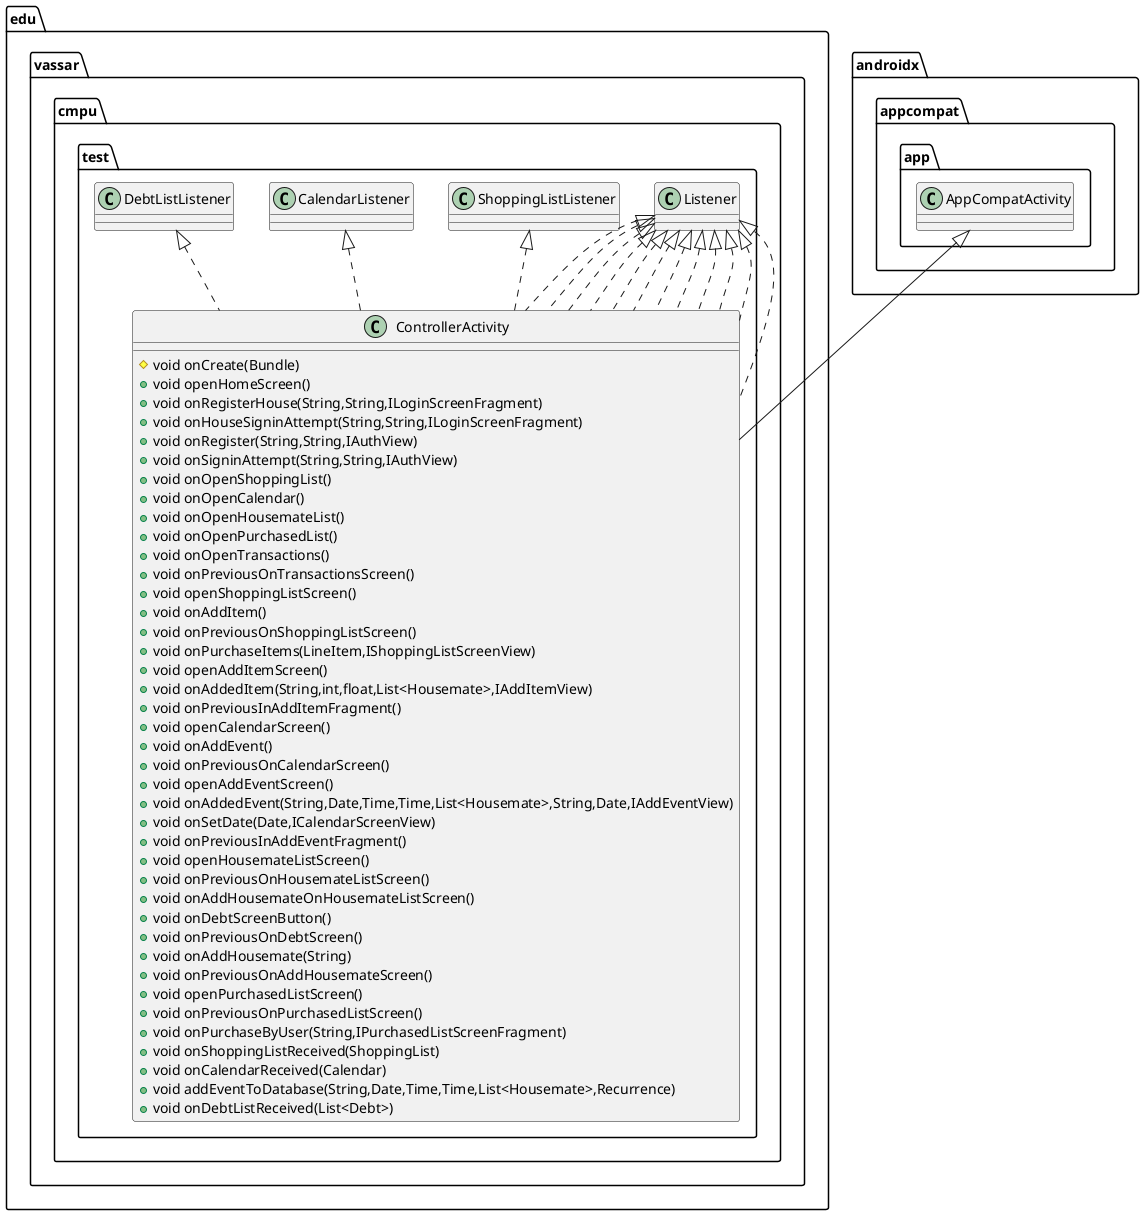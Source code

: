 @startuml
class edu.vassar.cmpu.test.ControllerActivity {
# void onCreate(Bundle)
+ void openHomeScreen()
+ void onRegisterHouse(String,String,ILoginScreenFragment)
+ void onHouseSigninAttempt(String,String,ILoginScreenFragment)
+ void onRegister(String,String,IAuthView)
+ void onSigninAttempt(String,String,IAuthView)
+ void onOpenShoppingList()
+ void onOpenCalendar()
+ void onOpenHousemateList()
+ void onOpenPurchasedList()
+ void onOpenTransactions()
+ void onPreviousOnTransactionsScreen()
+ void openShoppingListScreen()
+ void onAddItem()
+ void onPreviousOnShoppingListScreen()
+ void onPurchaseItems(LineItem,IShoppingListScreenView)
+ void openAddItemScreen()
+ void onAddedItem(String,int,float,List<Housemate>,IAddItemView)
+ void onPreviousInAddItemFragment()
+ void openCalendarScreen()
+ void onAddEvent()
+ void onPreviousOnCalendarScreen()
+ void openAddEventScreen()
+ void onAddedEvent(String,Date,Time,Time,List<Housemate>,String,Date,IAddEventView)
+ void onSetDate(Date,ICalendarScreenView)
+ void onPreviousInAddEventFragment()
+ void openHousemateListScreen()
+ void onPreviousOnHousemateListScreen()
+ void onAddHousemateOnHousemateListScreen()
+ void onDebtScreenButton()
+ void onPreviousOnDebtScreen()
+ void onAddHousemate(String)
+ void onPreviousOnAddHousemateScreen()
+ void openPurchasedListScreen()
+ void onPreviousOnPurchasedListScreen()
+ void onPurchaseByUser(String,IPurchasedListScreenFragment)
+ void onShoppingListReceived(ShoppingList)
+ void onCalendarReceived(Calendar)
+ void addEventToDatabase(String,Date,Time,Time,List<Housemate>,Recurrence)
+ void onDebtListReceived(List<Debt>)
}


edu.vassar.cmpu.test.Listener <|.. edu.vassar.cmpu.test.ControllerActivity
edu.vassar.cmpu.test.Listener <|.. edu.vassar.cmpu.test.ControllerActivity
edu.vassar.cmpu.test.Listener <|.. edu.vassar.cmpu.test.ControllerActivity
edu.vassar.cmpu.test.Listener <|.. edu.vassar.cmpu.test.ControllerActivity
edu.vassar.cmpu.test.Listener <|.. edu.vassar.cmpu.test.ControllerActivity
edu.vassar.cmpu.test.Listener <|.. edu.vassar.cmpu.test.ControllerActivity
edu.vassar.cmpu.test.Listener <|.. edu.vassar.cmpu.test.ControllerActivity
edu.vassar.cmpu.test.Listener <|.. edu.vassar.cmpu.test.ControllerActivity
edu.vassar.cmpu.test.Listener <|.. edu.vassar.cmpu.test.ControllerActivity
edu.vassar.cmpu.test.Listener <|.. edu.vassar.cmpu.test.ControllerActivity
edu.vassar.cmpu.test.Listener <|.. edu.vassar.cmpu.test.ControllerActivity
edu.vassar.cmpu.test.ShoppingListListener <|.. edu.vassar.cmpu.test.ControllerActivity
edu.vassar.cmpu.test.CalendarListener <|.. edu.vassar.cmpu.test.ControllerActivity
edu.vassar.cmpu.test.DebtListListener <|.. edu.vassar.cmpu.test.ControllerActivity
edu.vassar.cmpu.test.Listener <|.. edu.vassar.cmpu.test.ControllerActivity
androidx.appcompat.app.AppCompatActivity <|-- edu.vassar.cmpu.test.ControllerActivity
@enduml